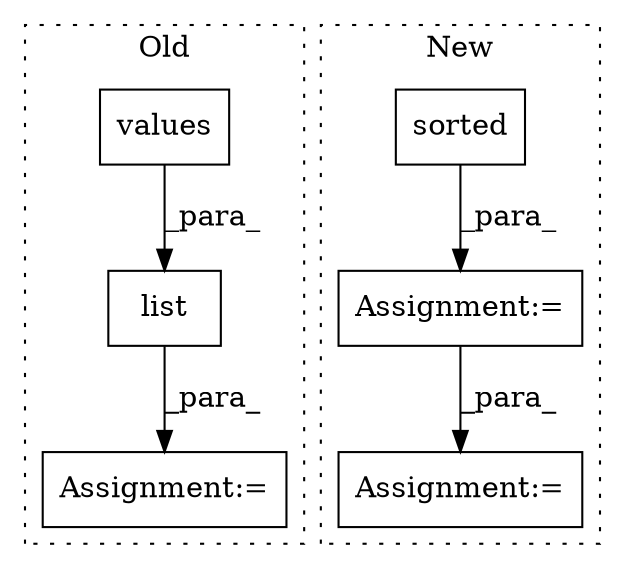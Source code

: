 digraph G {
subgraph cluster0 {
1 [label="values" a="32" s="3595" l="8" shape="box"];
4 [label="Assignment:=" a="7" s="3575" l="1" shape="box"];
6 [label="list" a="32" s="3576,3603" l="5,1" shape="box"];
label = "Old";
style="dotted";
}
subgraph cluster1 {
2 [label="sorted" a="32" s="3700,3733" l="7,1" shape="box"];
3 [label="Assignment:=" a="7" s="3753" l="14" shape="box"];
5 [label="Assignment:=" a="7" s="3844" l="30" shape="box"];
label = "New";
style="dotted";
}
1 -> 6 [label="_para_"];
2 -> 5 [label="_para_"];
5 -> 3 [label="_para_"];
6 -> 4 [label="_para_"];
}